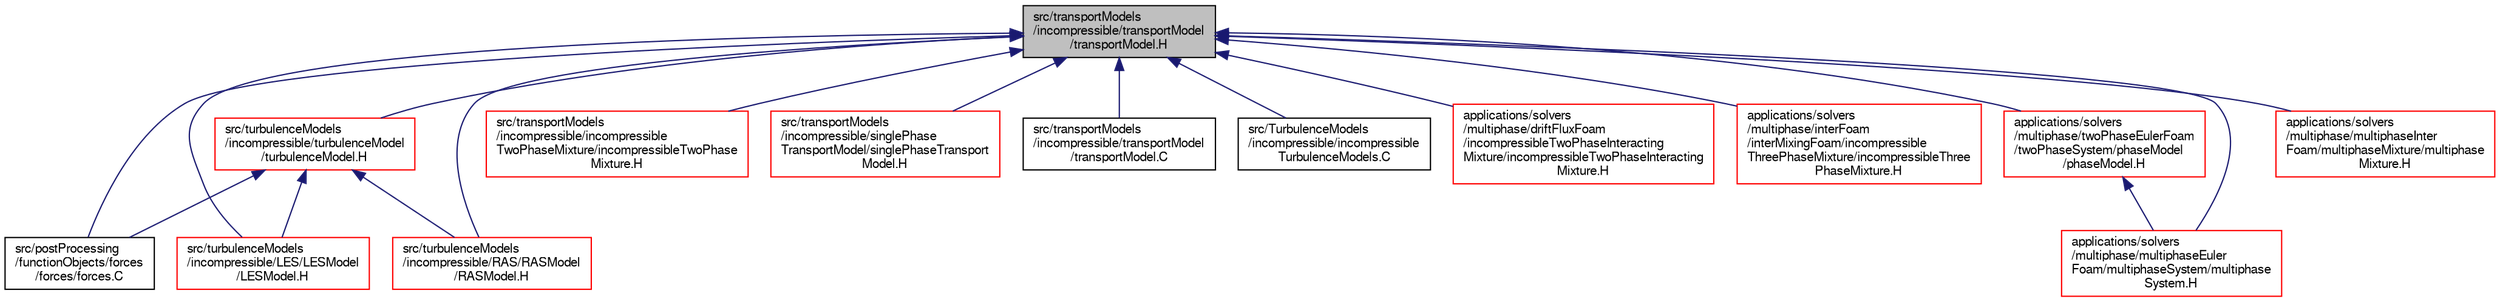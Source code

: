 digraph "src/transportModels/incompressible/transportModel/transportModel.H"
{
  bgcolor="transparent";
  edge [fontname="FreeSans",fontsize="10",labelfontname="FreeSans",labelfontsize="10"];
  node [fontname="FreeSans",fontsize="10",shape=record];
  Node61 [label="src/transportModels\l/incompressible/transportModel\l/transportModel.H",height=0.2,width=0.4,color="black", fillcolor="grey75", style="filled", fontcolor="black"];
  Node61 -> Node62 [dir="back",color="midnightblue",fontsize="10",style="solid",fontname="FreeSans"];
  Node62 [label="src/postProcessing\l/functionObjects/forces\l/forces/forces.C",height=0.2,width=0.4,color="black",URL="$a13508.html"];
  Node61 -> Node63 [dir="back",color="midnightblue",fontsize="10",style="solid",fontname="FreeSans"];
  Node63 [label="src/transportModels\l/incompressible/incompressible\lTwoPhaseMixture/incompressibleTwoPhase\lMixture.H",height=0.2,width=0.4,color="red",URL="$a16811.html"];
  Node61 -> Node71 [dir="back",color="midnightblue",fontsize="10",style="solid",fontname="FreeSans"];
  Node71 [label="src/transportModels\l/incompressible/singlePhase\lTransportModel/singlePhaseTransport\lModel.H",height=0.2,width=0.4,color="red",URL="$a16817.html"];
  Node61 -> Node73 [dir="back",color="midnightblue",fontsize="10",style="solid",fontname="FreeSans"];
  Node73 [label="src/transportModels\l/incompressible/transportModel\l/transportModel.C",height=0.2,width=0.4,color="black",URL="$a16820.html"];
  Node61 -> Node74 [dir="back",color="midnightblue",fontsize="10",style="solid",fontname="FreeSans"];
  Node74 [label="src/turbulenceModels\l/incompressible/LES/LESModel\l/LESModel.H",height=0.2,width=0.4,color="red",URL="$a39833.html"];
  Node61 -> Node86 [dir="back",color="midnightblue",fontsize="10",style="solid",fontname="FreeSans"];
  Node86 [label="src/turbulenceModels\l/incompressible/RAS/RASModel\l/RASModel.H",height=0.2,width=0.4,color="red",URL="$a40199.html"];
  Node61 -> Node89 [dir="back",color="midnightblue",fontsize="10",style="solid",fontname="FreeSans"];
  Node89 [label="src/turbulenceModels\l/incompressible/turbulenceModel\l/turbulenceModel.H",height=0.2,width=0.4,color="red",URL="$a40271.html"];
  Node89 -> Node62 [dir="back",color="midnightblue",fontsize="10",style="solid",fontname="FreeSans"];
  Node89 -> Node74 [dir="back",color="midnightblue",fontsize="10",style="solid",fontname="FreeSans"];
  Node89 -> Node86 [dir="back",color="midnightblue",fontsize="10",style="solid",fontname="FreeSans"];
  Node61 -> Node132 [dir="back",color="midnightblue",fontsize="10",style="solid",fontname="FreeSans"];
  Node132 [label="src/TurbulenceModels\l/incompressible/incompressible\lTurbulenceModels.C",height=0.2,width=0.4,color="black",URL="$a17714.html"];
  Node61 -> Node133 [dir="back",color="midnightblue",fontsize="10",style="solid",fontname="FreeSans"];
  Node133 [label="applications/solvers\l/multiphase/driftFluxFoam\l/incompressibleTwoPhaseInteracting\lMixture/incompressibleTwoPhaseInteracting\lMixture.H",height=0.2,width=0.4,color="red",URL="$a20330.html"];
  Node61 -> Node137 [dir="back",color="midnightblue",fontsize="10",style="solid",fontname="FreeSans"];
  Node137 [label="applications/solvers\l/multiphase/interFoam\l/interMixingFoam/incompressible\lThreePhaseMixture/incompressibleThree\lPhaseMixture.H",height=0.2,width=0.4,color="red",URL="$a20390.html"];
  Node61 -> Node140 [dir="back",color="midnightblue",fontsize="10",style="solid",fontname="FreeSans"];
  Node140 [label="applications/solvers\l/multiphase/multiphaseEuler\lFoam/multiphaseSystem/multiphase\lSystem.H",height=0.2,width=0.4,color="red",URL="$a20540.html"];
  Node61 -> Node142 [dir="back",color="midnightblue",fontsize="10",style="solid",fontname="FreeSans"];
  Node142 [label="applications/solvers\l/multiphase/multiphaseInter\lFoam/multiphaseMixture/multiphase\lMixture.H",height=0.2,width=0.4,color="red",URL="$a20561.html"];
  Node61 -> Node151 [dir="back",color="midnightblue",fontsize="10",style="solid",fontname="FreeSans"];
  Node151 [label="applications/solvers\l/multiphase/twoPhaseEulerFoam\l/twoPhaseSystem/phaseModel\l/phaseModel.H",height=0.2,width=0.4,color="red",URL="$a38561.html"];
  Node151 -> Node140 [dir="back",color="midnightblue",fontsize="10",style="solid",fontname="FreeSans"];
}

